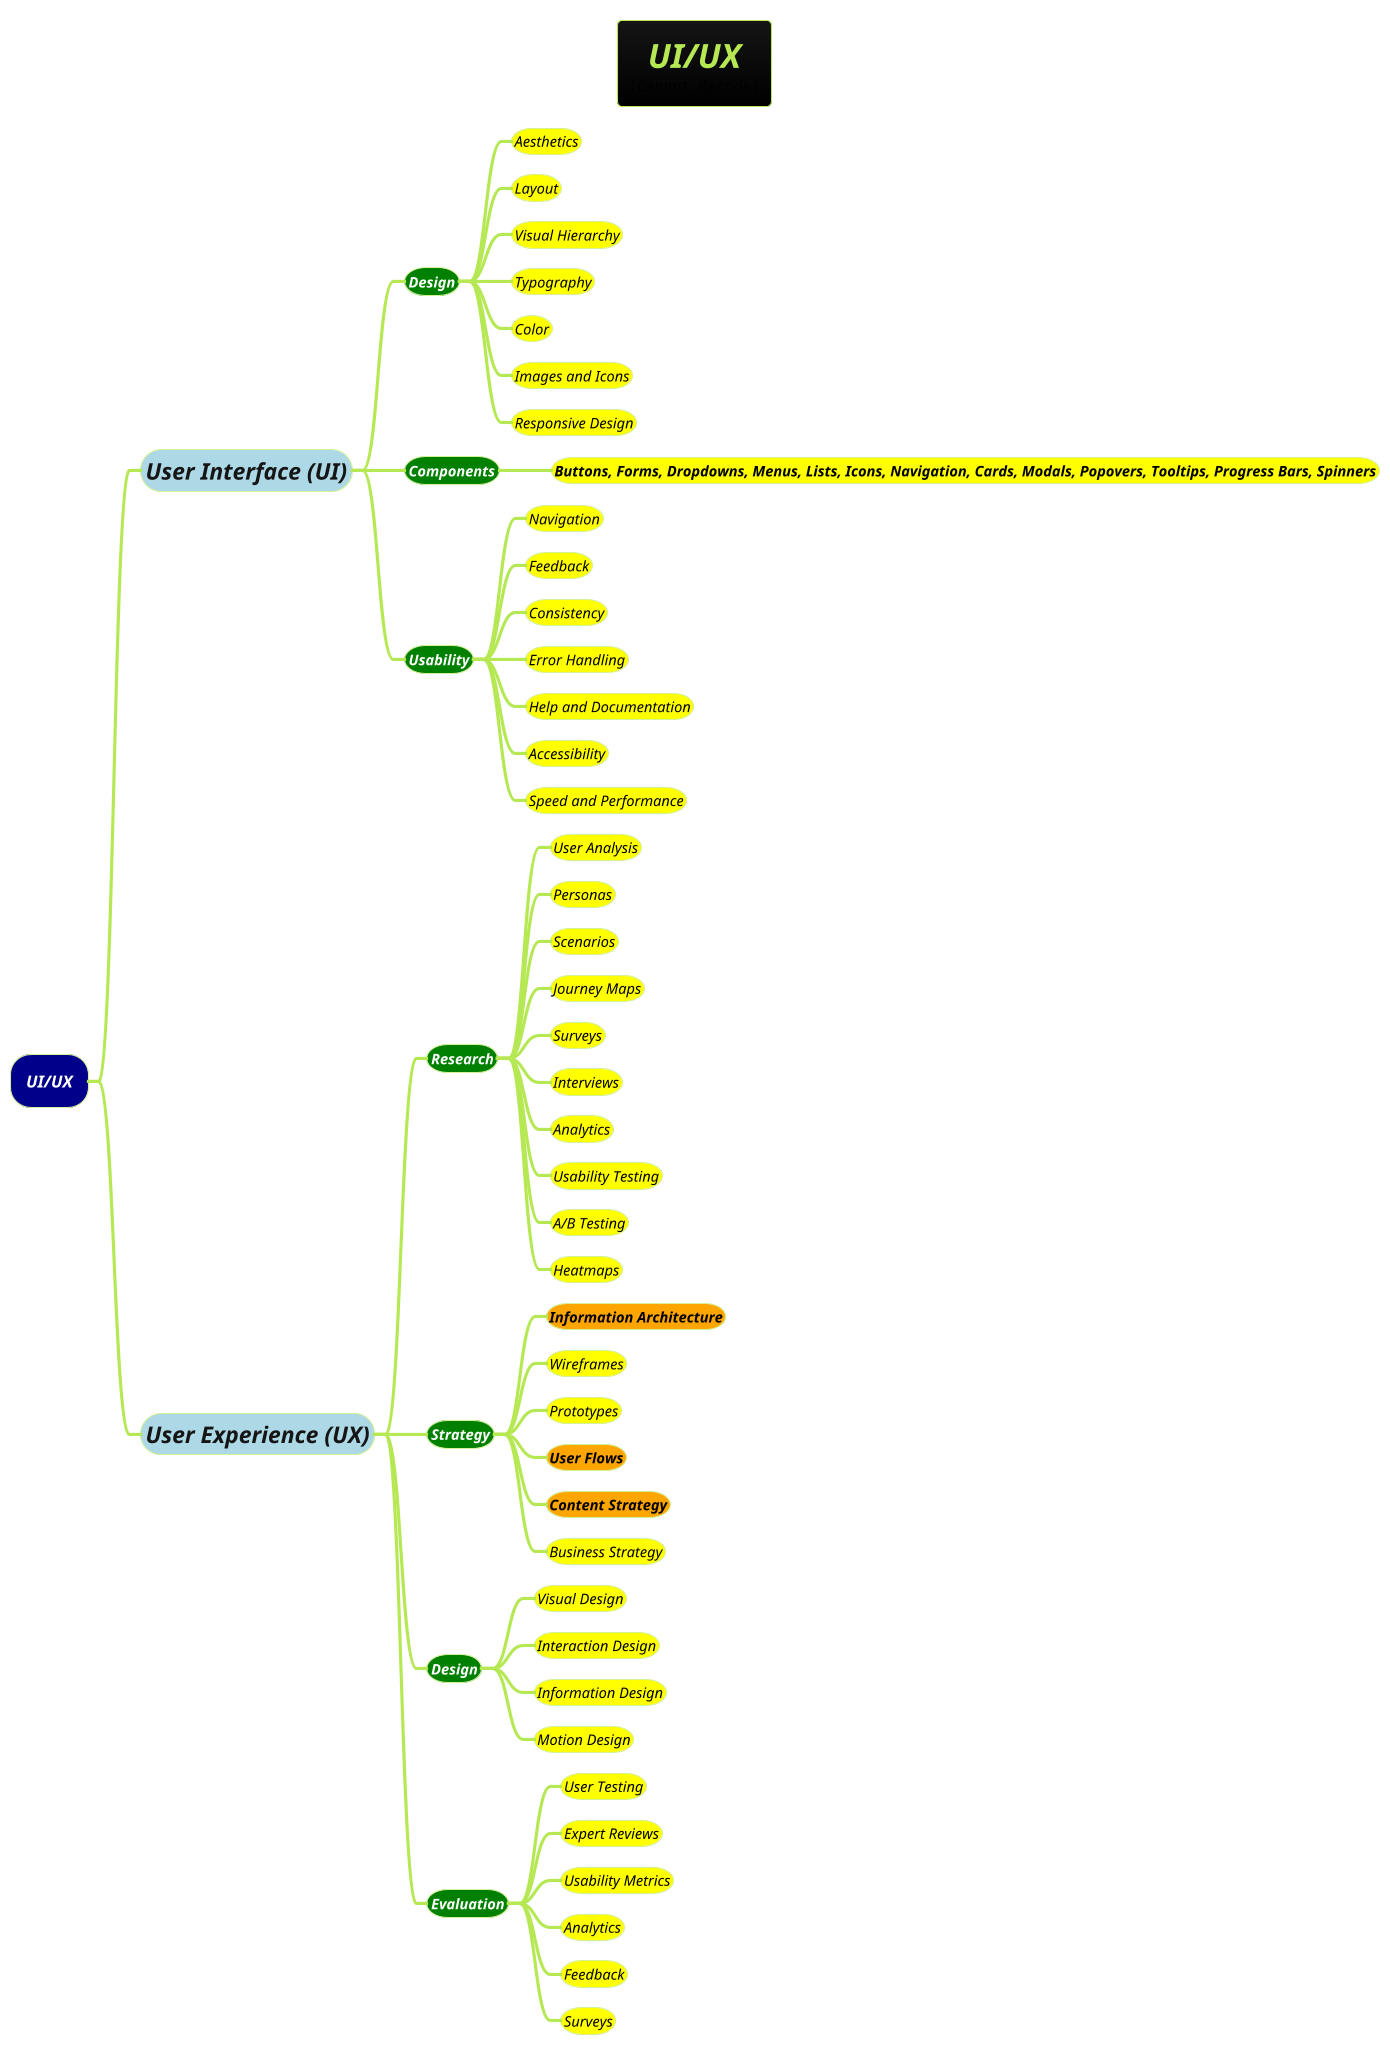 @startmindmap
title = <b><i>UI/UX\n<img:images/img_2.png{scale=.8}>
!theme hacker

*[#darkblue] <i><color:white>UI/UX
**[#lightblue] <i><color #blac><size:22>User Interface (UI)
***[#green] <b><i><color #white><size:14>Design
****[#yellow] <i><color #black><size:14>Aesthetics
****[#yellow] <i><color #black><size:14>Layout
****[#yellow] <i><color #black><size:14>Visual Hierarchy
****[#yellow] <i><color #black><size:14>Typography
****[#yellow] <i><color #black><size:14>Color
****[#yellow] <i><color #black><size:14>Images and Icons
****[#yellow] <i><color #black><size:14>Responsive Design
***[#green] <b><i><color #white><size:14>Components
****[#yellow] <i><color #black><size:14><b>Buttons, Forms, Dropdowns, Menus, Lists, Icons, Navigation, Cards, Modals, Popovers, Tooltips, Progress Bars, Spinners
***[#green] <b><i><color #white><size:14>Usability
****[#yellow] <i><color #black><size:14>Navigation
****[#yellow] <i><color #black><size:14>Feedback
****[#yellow] <i><color #black><size:14>Consistency
****[#yellow] <i><color #black><size:14>Error Handling
****[#yellow] <i><color #black><size:14>Help and Documentation
****[#yellow] <i><color #black><size:14>Accessibility
****[#yellow] <i><color #black><size:14>Speed and Performance
**[#lightblue] <i><color #blac><size:22>User Experience (UX)
***[#green] <b><i><color #white><size:14>Research
****[#yellow] <i><color #black><size:14>User Analysis
****[#yellow] <i><color #black><size:14>Personas
****[#yellow] <i><color #black><size:14>Scenarios
****[#yellow] <i><color #black><size:14>Journey Maps
****[#yellow] <i><color #black><size:14>Surveys
****[#yellow] <i><color #black><size:14>Interviews
****[#yellow] <i><color #black><size:14>Analytics
****[#yellow] <i><color #black><size:14>Usability Testing
****[#yellow] <i><color #black><size:14>A/B Testing
****[#yellow] <i><color #black><size:14>Heatmaps
***[#green] <b><i><color #white><size:14>Strategy
****[#orange] <b><i><color #black><size:14>Information Architecture
****[#yellow] <i><color #black><size:14>Wireframes
****[#yellow] <i><color #black><size:14>Prototypes
****[#orange] <b><i><color #black><size:14>User Flows
****[#orange] <b><i><color #black><size:14>Content Strategy
****[#yellow] <i><color #black><size:14>Business Strategy
***[#green] <b><i><color #white><size:14>Design
****[#yellow] <i><color #black><size:14>Visual Design
****[#yellow] <i><color #black><size:14>Interaction Design
****[#yellow] <i><color #black><size:14>Information Design
****[#yellow] <i><color #black><size:14>Motion Design
***[#green] <b><i><color #white><size:14>Evaluation
****[#yellow] <i><color #black><size:14>User Testing
****[#yellow] <i><color #black><size:14>Expert Reviews
****[#yellow] <i><color #black><size:14>Usability Metrics
****[#yellow] <i><color #black><size:14>Analytics
****[#yellow] <i><color #black><size:14>Feedback
****[#yellow] <i><color #black><size:14>Surveys
@endmindmap
